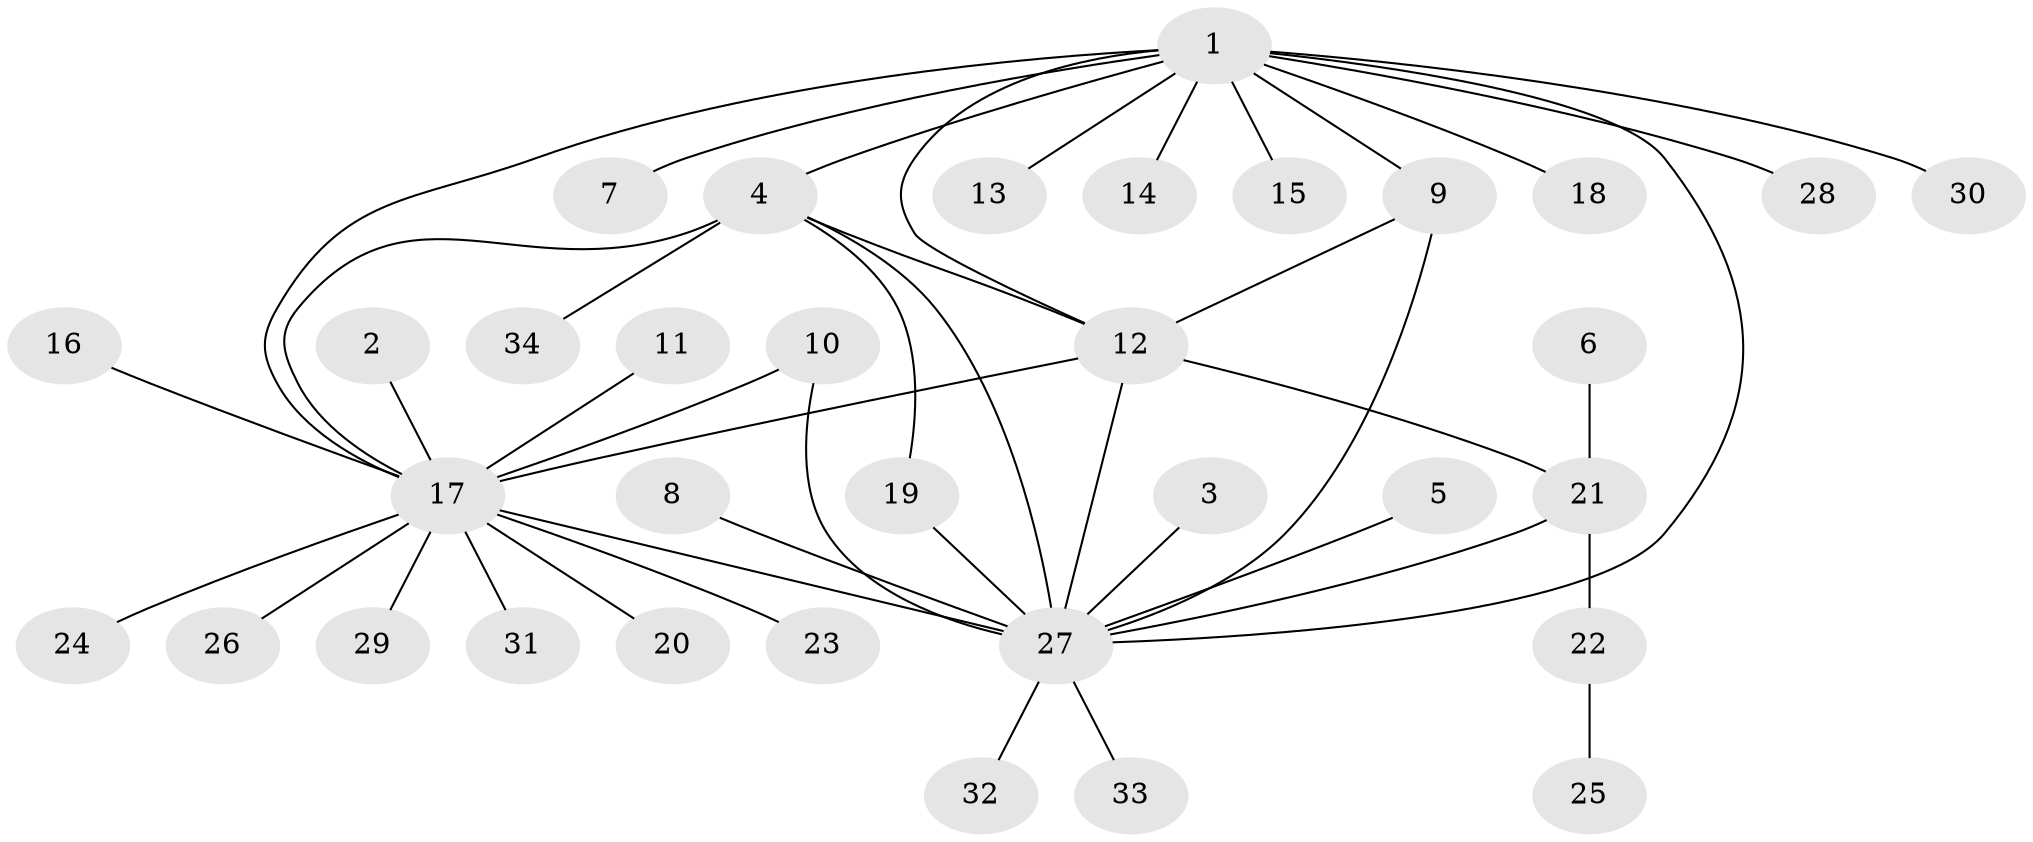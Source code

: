 // original degree distribution, {5: 0.047619047619047616, 10: 0.015873015873015872, 3: 0.09523809523809523, 7: 0.06349206349206349, 4: 0.047619047619047616, 2: 0.12698412698412698, 14: 0.015873015873015872, 9: 0.015873015873015872, 1: 0.5714285714285714}
// Generated by graph-tools (version 1.1) at 2025/26/03/09/25 03:26:44]
// undirected, 34 vertices, 44 edges
graph export_dot {
graph [start="1"]
  node [color=gray90,style=filled];
  1;
  2;
  3;
  4;
  5;
  6;
  7;
  8;
  9;
  10;
  11;
  12;
  13;
  14;
  15;
  16;
  17;
  18;
  19;
  20;
  21;
  22;
  23;
  24;
  25;
  26;
  27;
  28;
  29;
  30;
  31;
  32;
  33;
  34;
  1 -- 4 [weight=1.0];
  1 -- 7 [weight=1.0];
  1 -- 9 [weight=1.0];
  1 -- 12 [weight=1.0];
  1 -- 13 [weight=1.0];
  1 -- 14 [weight=1.0];
  1 -- 15 [weight=1.0];
  1 -- 17 [weight=1.0];
  1 -- 18 [weight=1.0];
  1 -- 27 [weight=1.0];
  1 -- 28 [weight=1.0];
  1 -- 30 [weight=1.0];
  2 -- 17 [weight=2.0];
  3 -- 27 [weight=1.0];
  4 -- 12 [weight=2.0];
  4 -- 17 [weight=1.0];
  4 -- 19 [weight=1.0];
  4 -- 27 [weight=1.0];
  4 -- 34 [weight=1.0];
  5 -- 27 [weight=1.0];
  6 -- 21 [weight=1.0];
  8 -- 27 [weight=2.0];
  9 -- 12 [weight=1.0];
  9 -- 27 [weight=1.0];
  10 -- 17 [weight=1.0];
  10 -- 27 [weight=1.0];
  11 -- 17 [weight=1.0];
  12 -- 17 [weight=2.0];
  12 -- 21 [weight=2.0];
  12 -- 27 [weight=1.0];
  16 -- 17 [weight=1.0];
  17 -- 20 [weight=1.0];
  17 -- 23 [weight=1.0];
  17 -- 24 [weight=1.0];
  17 -- 26 [weight=1.0];
  17 -- 27 [weight=1.0];
  17 -- 29 [weight=1.0];
  17 -- 31 [weight=1.0];
  19 -- 27 [weight=1.0];
  21 -- 22 [weight=1.0];
  21 -- 27 [weight=1.0];
  22 -- 25 [weight=1.0];
  27 -- 32 [weight=1.0];
  27 -- 33 [weight=1.0];
}
